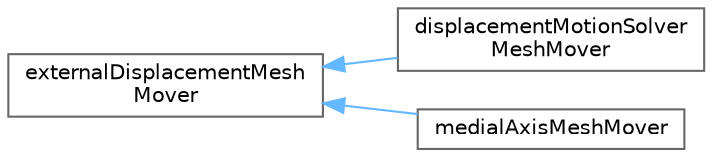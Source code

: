 digraph "Graphical Class Hierarchy"
{
 // LATEX_PDF_SIZE
  bgcolor="transparent";
  edge [fontname=Helvetica,fontsize=10,labelfontname=Helvetica,labelfontsize=10];
  node [fontname=Helvetica,fontsize=10,shape=box,height=0.2,width=0.4];
  rankdir="LR";
  Node0 [id="Node000000",label="externalDisplacementMesh\lMover",height=0.2,width=0.4,color="grey40", fillcolor="white", style="filled",URL="$classFoam_1_1externalDisplacementMeshMover.html",tooltip="Virtual base class for mesh movers with externally provided displacement field giving the boundary co..."];
  Node0 -> Node1 [id="edge4597_Node000000_Node000001",dir="back",color="steelblue1",style="solid",tooltip=" "];
  Node1 [id="Node000001",label="displacementMotionSolver\lMeshMover",height=0.2,width=0.4,color="grey40", fillcolor="white", style="filled",URL="$classFoam_1_1displacementMotionSolverMeshMover.html",tooltip="Quality-based under-relaxation wrapped around generic displacementMotionSolver."];
  Node0 -> Node2 [id="edge4598_Node000000_Node000002",dir="back",color="steelblue1",style="solid",tooltip=" "];
  Node2 [id="Node000002",label="medialAxisMeshMover",height=0.2,width=0.4,color="grey40", fillcolor="white", style="filled",URL="$classFoam_1_1medialAxisMeshMover.html",tooltip="Mesh motion solver that uses a medial axis algorithm to work out a fraction between the (nearest poin..."];
}
